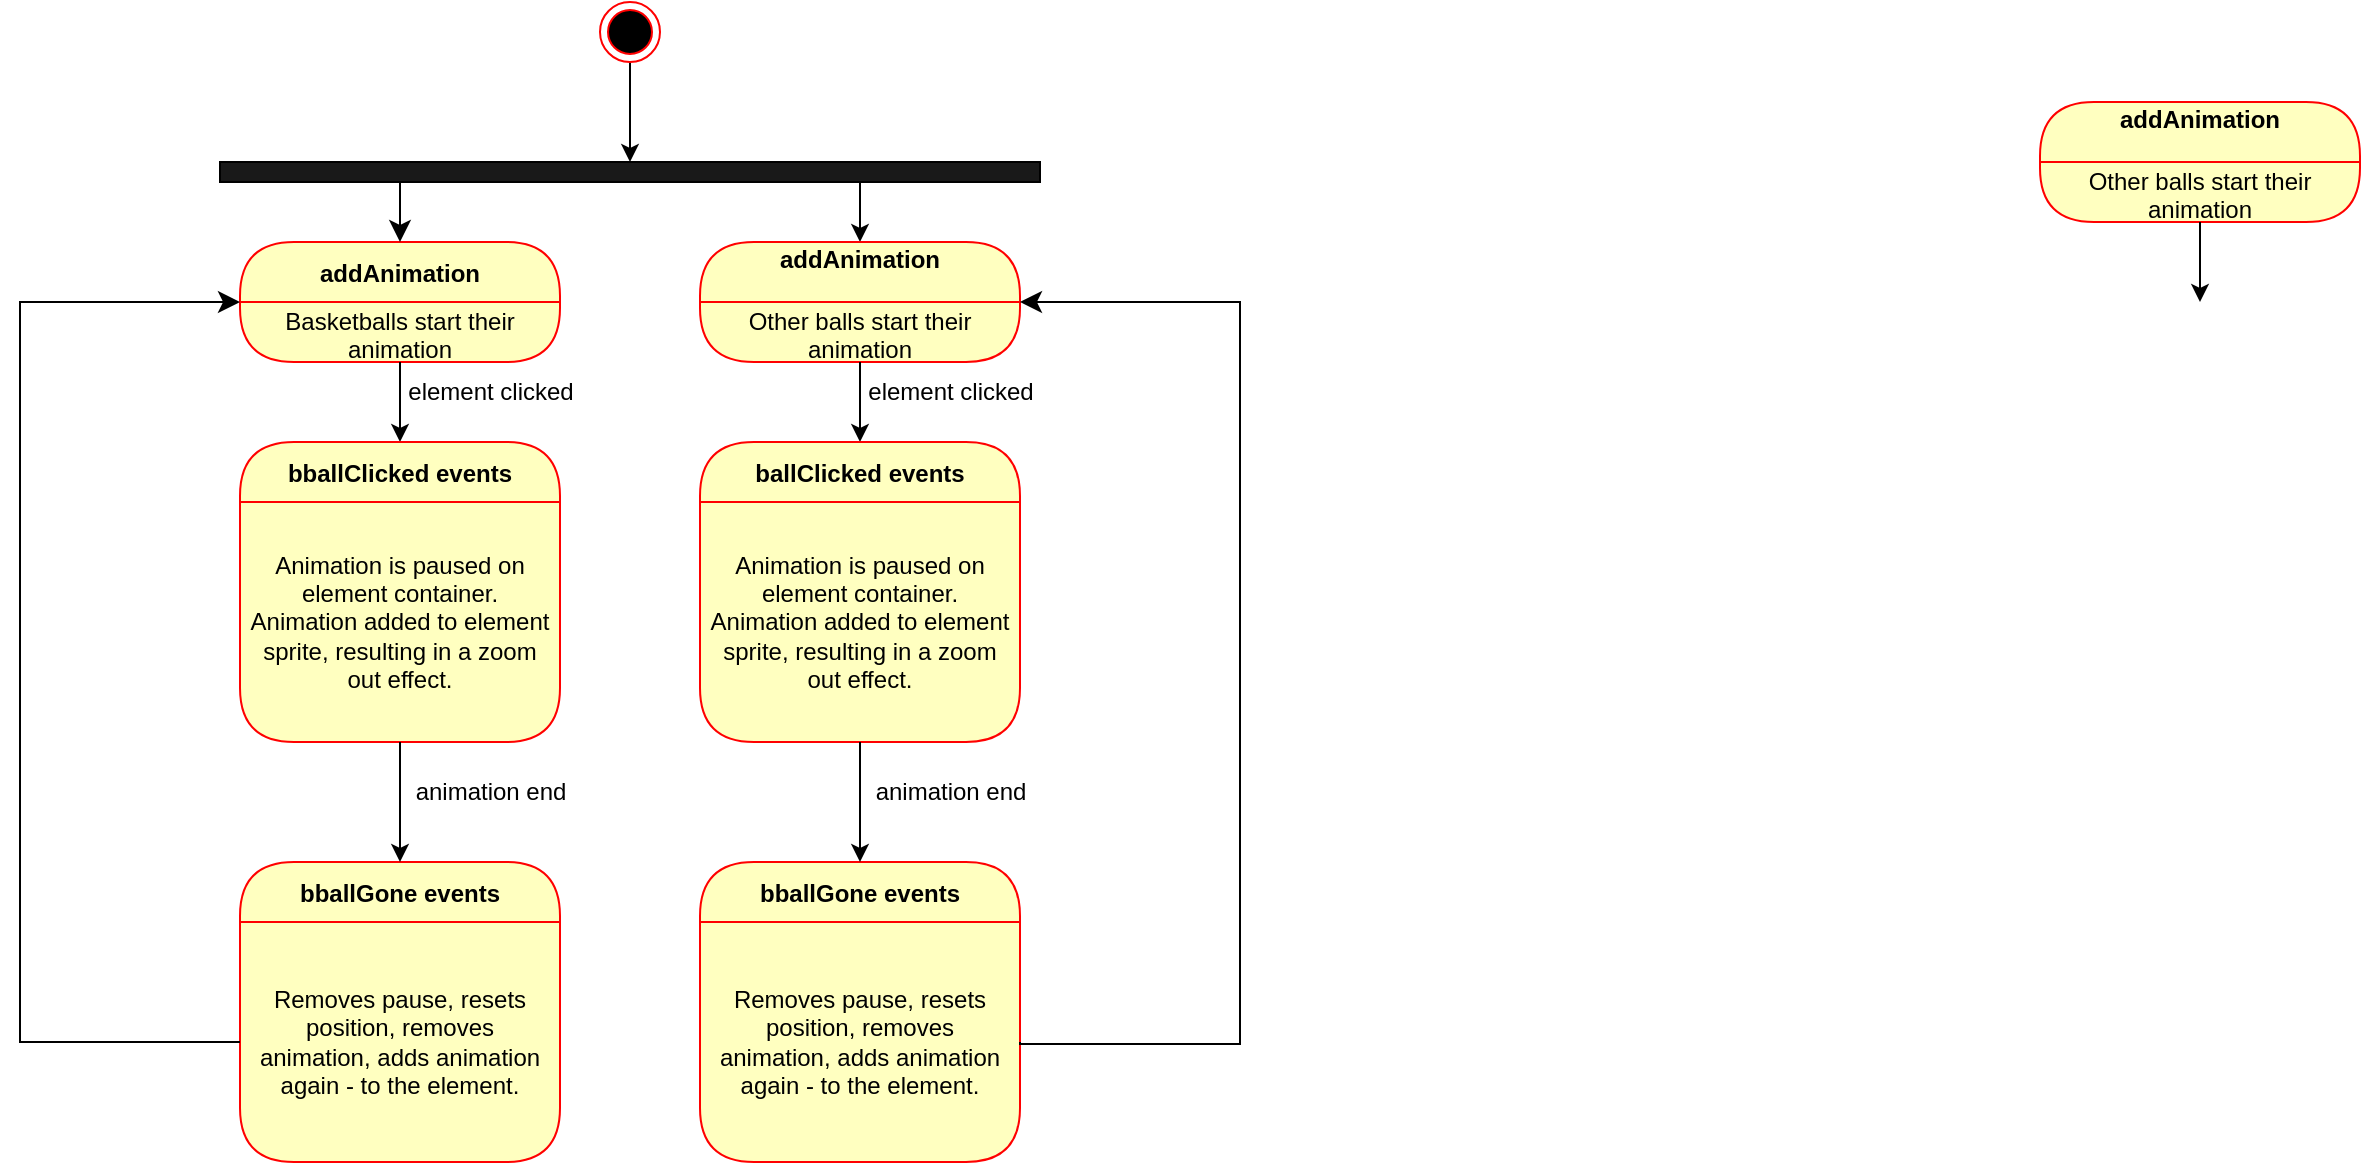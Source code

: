 <mxfile version="21.0.2" type="device"><diagram name="Page-1" id="EKDAIRK4EQyqS29n6DTL"><mxGraphModel dx="1518" dy="646" grid="1" gridSize="10" guides="1" tooltips="1" connect="1" arrows="1" fold="1" page="1" pageScale="1" pageWidth="850" pageHeight="1100" math="0" shadow="0"><root><mxCell id="0"/><mxCell id="1" parent="0"/><mxCell id="jFFRR9No9BR8C4mNlKIy-22" style="edgeStyle=orthogonalEdgeStyle;rounded=0;orthogonalLoop=1;jettySize=auto;html=1;entryX=0.5;entryY=0;entryDx=0;entryDy=0;fillColor=#000000;" parent="1" source="jFFRR9No9BR8C4mNlKIy-1" target="jFFRR9No9BR8C4mNlKIy-21" edge="1"><mxGeometry relative="1" as="geometry"/></mxCell><mxCell id="jFFRR9No9BR8C4mNlKIy-1" value="" style="ellipse;html=1;shape=endState;fillColor=#000000;strokeColor=#ff0000;" parent="1" vertex="1"><mxGeometry x="420" y="10" width="30" height="30" as="geometry"/></mxCell><mxCell id="jFFRR9No9BR8C4mNlKIy-15" value="addAnimation" style="swimlane;fontStyle=1;align=center;verticalAlign=middle;childLayout=stackLayout;horizontal=1;startSize=30;horizontalStack=0;resizeParent=0;resizeLast=1;container=0;fontColor=#000000;collapsible=0;rounded=1;arcSize=30;strokeColor=#ff0000;fillColor=#ffffc0;swimlaneFillColor=#ffffc0;dropTarget=0;" parent="1" vertex="1"><mxGeometry x="240" y="130" width="160" height="60" as="geometry"/></mxCell><mxCell id="jFFRR9No9BR8C4mNlKIy-28" style="edgeStyle=orthogonalEdgeStyle;rounded=0;orthogonalLoop=1;jettySize=auto;html=1;exitX=0.5;exitY=1;exitDx=0;exitDy=0;fillColor=#000000;" parent="jFFRR9No9BR8C4mNlKIy-15" source="jFFRR9No9BR8C4mNlKIy-16" edge="1"><mxGeometry relative="1" as="geometry"><mxPoint x="80" y="100" as="targetPoint"/></mxGeometry></mxCell><mxCell id="jFFRR9No9BR8C4mNlKIy-16" value="Basketballs start their animation&lt;br&gt;" style="text;html=1;strokeColor=none;fillColor=none;align=center;verticalAlign=middle;spacingLeft=4;spacingRight=4;whiteSpace=wrap;overflow=hidden;rotatable=0;fontColor=#000000;" parent="jFFRR9No9BR8C4mNlKIy-15" vertex="1"><mxGeometry y="30" width="160" height="30" as="geometry"/></mxCell><mxCell id="jFFRR9No9BR8C4mNlKIy-27" style="edgeStyle=orthogonalEdgeStyle;rounded=0;orthogonalLoop=1;jettySize=auto;html=1;fillColor=#000000;" parent="1" source="jFFRR9No9BR8C4mNlKIy-21" target="jFFRR9No9BR8C4mNlKIy-23" edge="1"><mxGeometry relative="1" as="geometry"><Array as="points"><mxPoint x="550" y="120"/><mxPoint x="550" y="120"/></Array></mxGeometry></mxCell><mxCell id="jFFRR9No9BR8C4mNlKIy-21" value="" style="rounded=0;whiteSpace=wrap;html=1;strokeColor=#000000;fillColor=#191919;" parent="1" vertex="1"><mxGeometry x="230" y="90" width="410" height="10" as="geometry"/></mxCell><mxCell id="jFFRR9No9BR8C4mNlKIy-23" value="addAnimation&#10;" style="swimlane;fontStyle=1;align=center;verticalAlign=middle;childLayout=stackLayout;horizontal=1;startSize=30;horizontalStack=0;resizeParent=0;resizeLast=1;container=0;fontColor=#000000;collapsible=0;rounded=1;arcSize=30;strokeColor=#ff0000;fillColor=#ffffc0;swimlaneFillColor=#ffffc0;dropTarget=0;" parent="1" vertex="1"><mxGeometry x="470" y="130" width="160" height="60" as="geometry"/></mxCell><mxCell id="jFFRR9No9BR8C4mNlKIy-30" style="edgeStyle=orthogonalEdgeStyle;rounded=0;orthogonalLoop=1;jettySize=auto;html=1;exitX=0.5;exitY=1;exitDx=0;exitDy=0;fillColor=#000000;" parent="jFFRR9No9BR8C4mNlKIy-23" source="jFFRR9No9BR8C4mNlKIy-24" edge="1"><mxGeometry relative="1" as="geometry"><mxPoint x="80" y="100" as="targetPoint"/></mxGeometry></mxCell><mxCell id="jFFRR9No9BR8C4mNlKIy-24" value="Other balls start their animation&lt;br&gt;" style="text;html=1;strokeColor=none;fillColor=none;align=center;verticalAlign=middle;spacingLeft=4;spacingRight=4;whiteSpace=wrap;overflow=hidden;rotatable=0;fontColor=#000000;" parent="jFFRR9No9BR8C4mNlKIy-23" vertex="1"><mxGeometry y="30" width="160" height="30" as="geometry"/></mxCell><mxCell id="jFFRR9No9BR8C4mNlKIy-26" value="" style="edgeStyle=segmentEdgeStyle;endArrow=classic;html=1;curved=0;rounded=0;endSize=8;startSize=8;fillColor=#000000;entryX=0.5;entryY=0;entryDx=0;entryDy=0;" parent="1" source="jFFRR9No9BR8C4mNlKIy-21" target="jFFRR9No9BR8C4mNlKIy-15" edge="1"><mxGeometry width="50" height="50" relative="1" as="geometry"><mxPoint x="360" y="270" as="sourcePoint"/><mxPoint x="410" y="220" as="targetPoint"/></mxGeometry></mxCell><mxCell id="jFFRR9No9BR8C4mNlKIy-34" value="bballClicked events" style="swimlane;fontStyle=1;align=center;verticalAlign=middle;childLayout=stackLayout;horizontal=1;startSize=30;horizontalStack=0;resizeParent=0;resizeLast=1;container=0;fontColor=#000000;collapsible=0;rounded=1;arcSize=30;strokeColor=#ff0000;fillColor=#ffffc0;swimlaneFillColor=#ffffc0;dropTarget=0;" parent="1" vertex="1"><mxGeometry x="240" y="230" width="160" height="150" as="geometry"/></mxCell><mxCell id="jFFRR9No9BR8C4mNlKIy-36" value="Animation is paused on element container.&lt;br&gt;Animation added to element sprite, resulting in a zoom out effect." style="text;html=1;strokeColor=none;fillColor=none;align=center;verticalAlign=middle;spacingLeft=4;spacingRight=4;whiteSpace=wrap;overflow=hidden;rotatable=0;fontColor=#000000;" parent="jFFRR9No9BR8C4mNlKIy-34" vertex="1"><mxGeometry y="30" width="160" height="120" as="geometry"/></mxCell><mxCell id="jFFRR9No9BR8C4mNlKIy-38" value="element clicked" style="text;html=1;align=center;verticalAlign=middle;resizable=0;points=[];autosize=1;strokeColor=none;fillColor=none;" parent="1" vertex="1"><mxGeometry x="310" y="190" width="110" height="30" as="geometry"/></mxCell><mxCell id="jFFRR9No9BR8C4mNlKIy-39" value="element clicked" style="text;html=1;align=center;verticalAlign=middle;resizable=0;points=[];autosize=1;strokeColor=none;fillColor=none;" parent="1" vertex="1"><mxGeometry x="540" y="190" width="110" height="30" as="geometry"/></mxCell><mxCell id="jFFRR9No9BR8C4mNlKIy-44" value="ballClicked events" style="swimlane;fontStyle=1;align=center;verticalAlign=middle;childLayout=stackLayout;horizontal=1;startSize=30;horizontalStack=0;resizeParent=0;resizeLast=1;container=0;fontColor=#000000;collapsible=0;rounded=1;arcSize=30;strokeColor=#ff0000;fillColor=#ffffc0;swimlaneFillColor=#ffffc0;dropTarget=0;" parent="1" vertex="1"><mxGeometry x="470" y="230" width="160" height="150" as="geometry"/></mxCell><mxCell id="jFFRR9No9BR8C4mNlKIy-45" value="Animation is paused on element container.&lt;br&gt;Animation added to element sprite, resulting in a zoom out effect." style="text;html=1;strokeColor=none;fillColor=none;align=center;verticalAlign=middle;spacingLeft=4;spacingRight=4;whiteSpace=wrap;overflow=hidden;rotatable=0;fontColor=#000000;" parent="jFFRR9No9BR8C4mNlKIy-44" vertex="1"><mxGeometry y="30" width="160" height="120" as="geometry"/></mxCell><mxCell id="jFFRR9No9BR8C4mNlKIy-46" value="bballGone events" style="swimlane;fontStyle=1;align=center;verticalAlign=middle;childLayout=stackLayout;horizontal=1;startSize=30;horizontalStack=0;resizeParent=0;resizeLast=1;container=0;fontColor=#000000;collapsible=0;rounded=1;arcSize=30;strokeColor=#ff0000;fillColor=#ffffc0;swimlaneFillColor=#ffffc0;dropTarget=0;" parent="1" vertex="1"><mxGeometry x="240" y="440" width="160" height="150" as="geometry"/></mxCell><mxCell id="jFFRR9No9BR8C4mNlKIy-47" value="Removes pause, resets position, removes animation, adds animation again - to the element." style="text;html=1;strokeColor=none;fillColor=none;align=center;verticalAlign=middle;spacingLeft=4;spacingRight=4;whiteSpace=wrap;overflow=hidden;rotatable=0;fontColor=#000000;" parent="jFFRR9No9BR8C4mNlKIy-46" vertex="1"><mxGeometry y="30" width="160" height="120" as="geometry"/></mxCell><mxCell id="jFFRR9No9BR8C4mNlKIy-48" value="bballGone events" style="swimlane;fontStyle=1;align=center;verticalAlign=middle;childLayout=stackLayout;horizontal=1;startSize=30;horizontalStack=0;resizeParent=0;resizeLast=1;container=0;fontColor=#000000;collapsible=0;rounded=1;arcSize=30;strokeColor=#ff0000;fillColor=#ffffc0;swimlaneFillColor=#ffffc0;dropTarget=0;" parent="1" vertex="1"><mxGeometry x="470" y="440" width="160" height="150" as="geometry"/></mxCell><mxCell id="jFFRR9No9BR8C4mNlKIy-49" value="Removes pause, resets position, removes animation, adds animation again - to the element." style="text;html=1;strokeColor=none;fillColor=none;align=center;verticalAlign=middle;spacingLeft=4;spacingRight=4;whiteSpace=wrap;overflow=hidden;rotatable=0;fontColor=#000000;" parent="jFFRR9No9BR8C4mNlKIy-48" vertex="1"><mxGeometry y="30" width="160" height="120" as="geometry"/></mxCell><mxCell id="jFFRR9No9BR8C4mNlKIy-50" style="edgeStyle=orthogonalEdgeStyle;rounded=0;orthogonalLoop=1;jettySize=auto;html=1;fillColor=#000000;" parent="1" source="jFFRR9No9BR8C4mNlKIy-36" target="jFFRR9No9BR8C4mNlKIy-46" edge="1"><mxGeometry relative="1" as="geometry"/></mxCell><mxCell id="jFFRR9No9BR8C4mNlKIy-51" style="edgeStyle=orthogonalEdgeStyle;rounded=0;orthogonalLoop=1;jettySize=auto;html=1;entryX=0.5;entryY=0;entryDx=0;entryDy=0;fillColor=#000000;" parent="1" source="jFFRR9No9BR8C4mNlKIy-45" target="jFFRR9No9BR8C4mNlKIy-48" edge="1"><mxGeometry relative="1" as="geometry"/></mxCell><mxCell id="jFFRR9No9BR8C4mNlKIy-52" value="animation end" style="text;html=1;align=center;verticalAlign=middle;resizable=0;points=[];autosize=1;strokeColor=none;fillColor=none;" parent="1" vertex="1"><mxGeometry x="315" y="390" width="100" height="30" as="geometry"/></mxCell><mxCell id="jFFRR9No9BR8C4mNlKIy-53" value="animation end" style="text;html=1;align=center;verticalAlign=middle;resizable=0;points=[];autosize=1;strokeColor=none;fillColor=none;" parent="1" vertex="1"><mxGeometry x="545" y="390" width="100" height="30" as="geometry"/></mxCell><mxCell id="xvDKMqz-f_GZb6EuTXYa-2" value="" style="edgeStyle=segmentEdgeStyle;endArrow=classic;html=1;curved=0;rounded=0;endSize=8;startSize=8;exitX=1;exitY=0.5;exitDx=0;exitDy=0;entryX=1;entryY=0;entryDx=0;entryDy=0;" edge="1" parent="1" source="jFFRR9No9BR8C4mNlKIy-49" target="jFFRR9No9BR8C4mNlKIy-24"><mxGeometry width="50" height="50" relative="1" as="geometry"><mxPoint x="690" y="540" as="sourcePoint"/><mxPoint x="720" y="160" as="targetPoint"/><Array as="points"><mxPoint x="740" y="531"/><mxPoint x="740" y="160"/></Array></mxGeometry></mxCell><mxCell id="xvDKMqz-f_GZb6EuTXYa-3" value="" style="edgeStyle=segmentEdgeStyle;endArrow=classic;html=1;curved=0;rounded=0;endSize=8;startSize=8;exitX=0;exitY=0.5;exitDx=0;exitDy=0;entryX=0;entryY=0;entryDx=0;entryDy=0;" edge="1" parent="1" source="jFFRR9No9BR8C4mNlKIy-47" target="jFFRR9No9BR8C4mNlKIy-16"><mxGeometry width="50" height="50" relative="1" as="geometry"><mxPoint x="90" y="520" as="sourcePoint"/><mxPoint x="180" y="160" as="targetPoint"/><Array as="points"><mxPoint x="130" y="530"/><mxPoint x="130" y="160"/></Array></mxGeometry></mxCell><mxCell id="xvDKMqz-f_GZb6EuTXYa-5" value="addAnimation&#10;" style="swimlane;fontStyle=1;align=center;verticalAlign=middle;childLayout=stackLayout;horizontal=1;startSize=30;horizontalStack=0;resizeParent=0;resizeLast=1;container=0;fontColor=#000000;collapsible=0;rounded=1;arcSize=30;strokeColor=#ff0000;fillColor=#ffffc0;swimlaneFillColor=#ffffc0;dropTarget=0;" vertex="1" parent="1"><mxGeometry x="1140" y="60" width="160" height="60" as="geometry"/></mxCell><mxCell id="xvDKMqz-f_GZb6EuTXYa-6" style="edgeStyle=orthogonalEdgeStyle;rounded=0;orthogonalLoop=1;jettySize=auto;html=1;exitX=0.5;exitY=1;exitDx=0;exitDy=0;fillColor=#000000;" edge="1" parent="xvDKMqz-f_GZb6EuTXYa-5" source="xvDKMqz-f_GZb6EuTXYa-7"><mxGeometry relative="1" as="geometry"><mxPoint x="80" y="100" as="targetPoint"/></mxGeometry></mxCell><mxCell id="xvDKMqz-f_GZb6EuTXYa-7" value="Other balls start their animation&lt;br&gt;" style="text;html=1;strokeColor=none;fillColor=none;align=center;verticalAlign=middle;spacingLeft=4;spacingRight=4;whiteSpace=wrap;overflow=hidden;rotatable=0;fontColor=#000000;" vertex="1" parent="xvDKMqz-f_GZb6EuTXYa-5"><mxGeometry y="30" width="160" height="30" as="geometry"/></mxCell></root></mxGraphModel></diagram></mxfile>